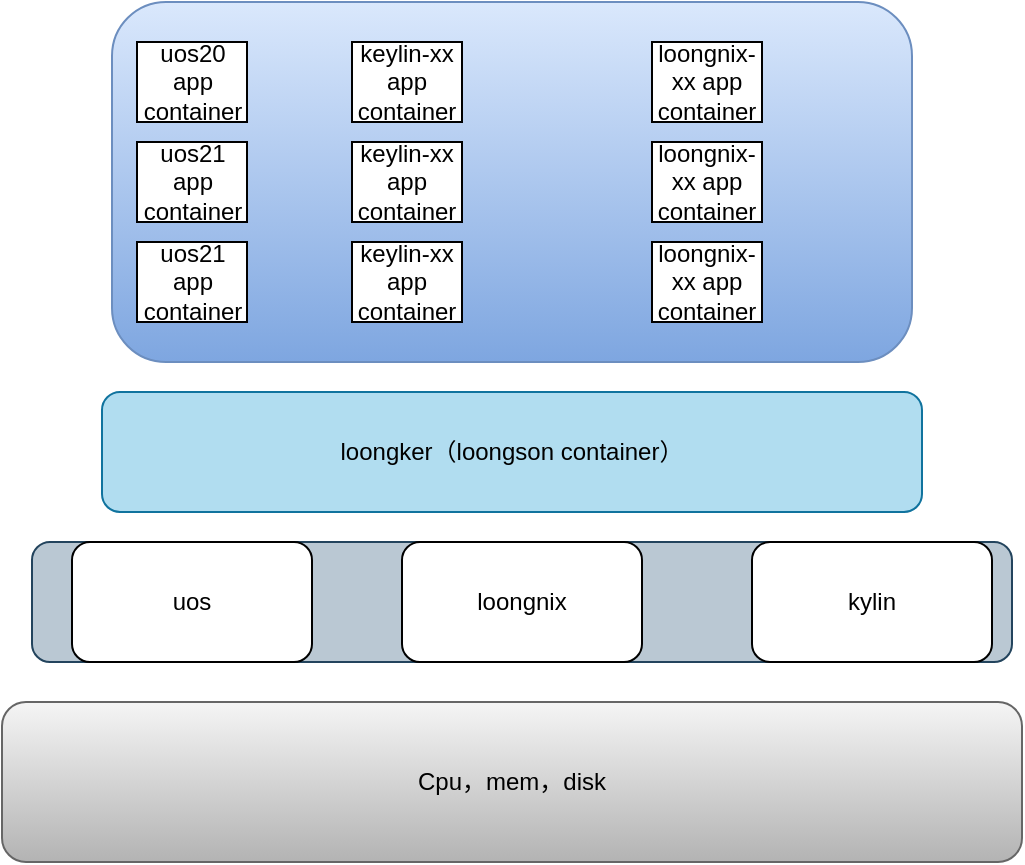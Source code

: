 <mxfile version="18.0.6" type="github">
  <diagram id="aV5w22nhNH_Wzgc8BO7l" name="Page-1">
    <mxGraphModel dx="1902" dy="936" grid="1" gridSize="10" guides="1" tooltips="1" connect="1" arrows="1" fold="1" page="1" pageScale="1" pageWidth="827" pageHeight="1169" math="0" shadow="0">
      <root>
        <mxCell id="0" />
        <mxCell id="1" parent="0" />
        <mxCell id="MgCIcN8HCtVji7_G_k5s-2" value="Cpu，mem，disk" style="rounded=1;whiteSpace=wrap;html=1;fillColor=#f5f5f5;strokeColor=#666666;gradientColor=#b3b3b3;" vertex="1" parent="1">
          <mxGeometry x="195" y="710" width="510" height="80" as="geometry" />
        </mxCell>
        <mxCell id="MgCIcN8HCtVji7_G_k5s-3" value="" style="rounded=1;whiteSpace=wrap;html=1;fillColor=#bac8d3;strokeColor=#23445d;" vertex="1" parent="1">
          <mxGeometry x="210" y="630" width="490" height="60" as="geometry" />
        </mxCell>
        <mxCell id="MgCIcN8HCtVji7_G_k5s-4" value="uos" style="rounded=1;whiteSpace=wrap;html=1;" vertex="1" parent="1">
          <mxGeometry x="230" y="630" width="120" height="60" as="geometry" />
        </mxCell>
        <mxCell id="MgCIcN8HCtVji7_G_k5s-5" value="kylin" style="rounded=1;whiteSpace=wrap;html=1;" vertex="1" parent="1">
          <mxGeometry x="570" y="630" width="120" height="60" as="geometry" />
        </mxCell>
        <mxCell id="MgCIcN8HCtVji7_G_k5s-6" value="loongnix" style="rounded=1;whiteSpace=wrap;html=1;" vertex="1" parent="1">
          <mxGeometry x="395" y="630" width="120" height="60" as="geometry" />
        </mxCell>
        <mxCell id="MgCIcN8HCtVji7_G_k5s-7" value="loongker（loongson container）" style="rounded=1;whiteSpace=wrap;html=1;fillColor=#b1ddf0;strokeColor=#10739e;" vertex="1" parent="1">
          <mxGeometry x="245" y="555" width="410" height="60" as="geometry" />
        </mxCell>
        <mxCell id="MgCIcN8HCtVji7_G_k5s-8" value="" style="rounded=1;whiteSpace=wrap;html=1;fillColor=#dae8fc;strokeColor=#6c8ebf;gradientColor=#7ea6e0;" vertex="1" parent="1">
          <mxGeometry x="250" y="360" width="400" height="180" as="geometry" />
        </mxCell>
        <mxCell id="MgCIcN8HCtVji7_G_k5s-25" value="uos20 app container" style="rounded=0;whiteSpace=wrap;html=1;" vertex="1" parent="1">
          <mxGeometry x="262.5" y="380" width="55" height="40" as="geometry" />
        </mxCell>
        <mxCell id="MgCIcN8HCtVji7_G_k5s-32" value="uos21 app container" style="rounded=0;whiteSpace=wrap;html=1;" vertex="1" parent="1">
          <mxGeometry x="262.5" y="430" width="55" height="40" as="geometry" />
        </mxCell>
        <mxCell id="MgCIcN8HCtVji7_G_k5s-33" value="uos21 app container" style="rounded=0;whiteSpace=wrap;html=1;" vertex="1" parent="1">
          <mxGeometry x="262.5" y="480" width="55" height="40" as="geometry" />
        </mxCell>
        <mxCell id="MgCIcN8HCtVji7_G_k5s-34" value="keylin-xx app container" style="rounded=0;whiteSpace=wrap;html=1;" vertex="1" parent="1">
          <mxGeometry x="370" y="380" width="55" height="40" as="geometry" />
        </mxCell>
        <mxCell id="MgCIcN8HCtVji7_G_k5s-35" value="keylin-xx app container" style="rounded=0;whiteSpace=wrap;html=1;" vertex="1" parent="1">
          <mxGeometry x="370" y="430" width="55" height="40" as="geometry" />
        </mxCell>
        <mxCell id="MgCIcN8HCtVji7_G_k5s-36" value="keylin-xx app container" style="rounded=0;whiteSpace=wrap;html=1;" vertex="1" parent="1">
          <mxGeometry x="370" y="480" width="55" height="40" as="geometry" />
        </mxCell>
        <mxCell id="MgCIcN8HCtVji7_G_k5s-37" value="loongnix-xx app container" style="rounded=0;whiteSpace=wrap;html=1;" vertex="1" parent="1">
          <mxGeometry x="520" y="380" width="55" height="40" as="geometry" />
        </mxCell>
        <mxCell id="MgCIcN8HCtVji7_G_k5s-38" value="loongnix-xx app container" style="rounded=0;whiteSpace=wrap;html=1;" vertex="1" parent="1">
          <mxGeometry x="520" y="430" width="55" height="40" as="geometry" />
        </mxCell>
        <mxCell id="MgCIcN8HCtVji7_G_k5s-39" value="loongnix-xx app container" style="rounded=0;whiteSpace=wrap;html=1;" vertex="1" parent="1">
          <mxGeometry x="520" y="480" width="55" height="40" as="geometry" />
        </mxCell>
      </root>
    </mxGraphModel>
  </diagram>
</mxfile>
